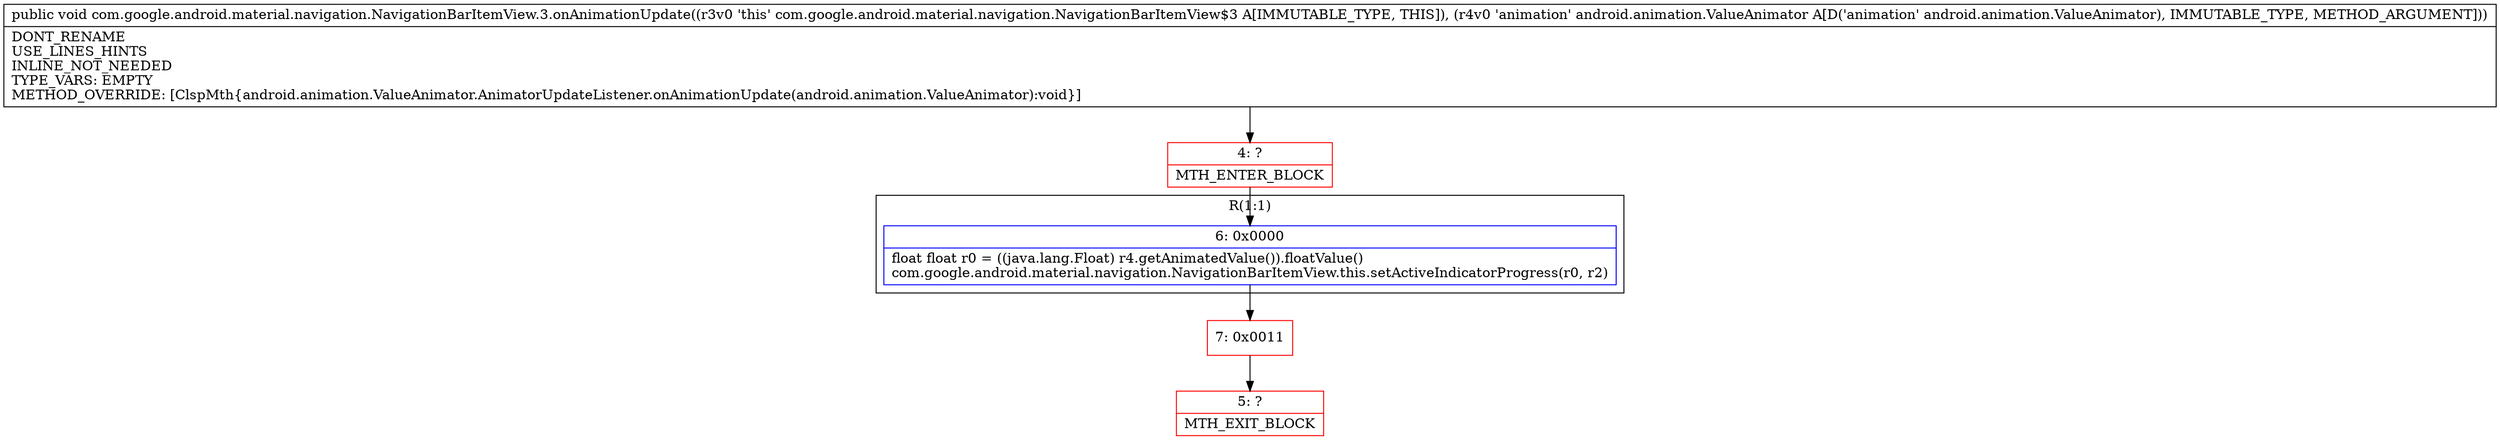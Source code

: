digraph "CFG forcom.google.android.material.navigation.NavigationBarItemView.3.onAnimationUpdate(Landroid\/animation\/ValueAnimator;)V" {
subgraph cluster_Region_610008155 {
label = "R(1:1)";
node [shape=record,color=blue];
Node_6 [shape=record,label="{6\:\ 0x0000|float float r0 = ((java.lang.Float) r4.getAnimatedValue()).floatValue()\lcom.google.android.material.navigation.NavigationBarItemView.this.setActiveIndicatorProgress(r0, r2)\l}"];
}
Node_4 [shape=record,color=red,label="{4\:\ ?|MTH_ENTER_BLOCK\l}"];
Node_7 [shape=record,color=red,label="{7\:\ 0x0011}"];
Node_5 [shape=record,color=red,label="{5\:\ ?|MTH_EXIT_BLOCK\l}"];
MethodNode[shape=record,label="{public void com.google.android.material.navigation.NavigationBarItemView.3.onAnimationUpdate((r3v0 'this' com.google.android.material.navigation.NavigationBarItemView$3 A[IMMUTABLE_TYPE, THIS]), (r4v0 'animation' android.animation.ValueAnimator A[D('animation' android.animation.ValueAnimator), IMMUTABLE_TYPE, METHOD_ARGUMENT]))  | DONT_RENAME\lUSE_LINES_HINTS\lINLINE_NOT_NEEDED\lTYPE_VARS: EMPTY\lMETHOD_OVERRIDE: [ClspMth\{android.animation.ValueAnimator.AnimatorUpdateListener.onAnimationUpdate(android.animation.ValueAnimator):void\}]\l}"];
MethodNode -> Node_4;Node_6 -> Node_7;
Node_4 -> Node_6;
Node_7 -> Node_5;
}


